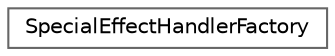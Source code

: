 digraph "Graphical Class Hierarchy"
{
 // INTERACTIVE_SVG=YES
 // LATEX_PDF_SIZE
  bgcolor="transparent";
  edge [fontname=Helvetica,fontsize=10,labelfontname=Helvetica,labelfontsize=10];
  node [fontname=Helvetica,fontsize=10,shape=box,height=0.2,width=0.4];
  rankdir="LR";
  Node0 [id="Node000000",label="SpecialEffectHandlerFactory",height=0.2,width=0.4,color="grey40", fillcolor="white", style="filled",URL="$class_special_effect_handler_factory.html",tooltip=" "];
}
